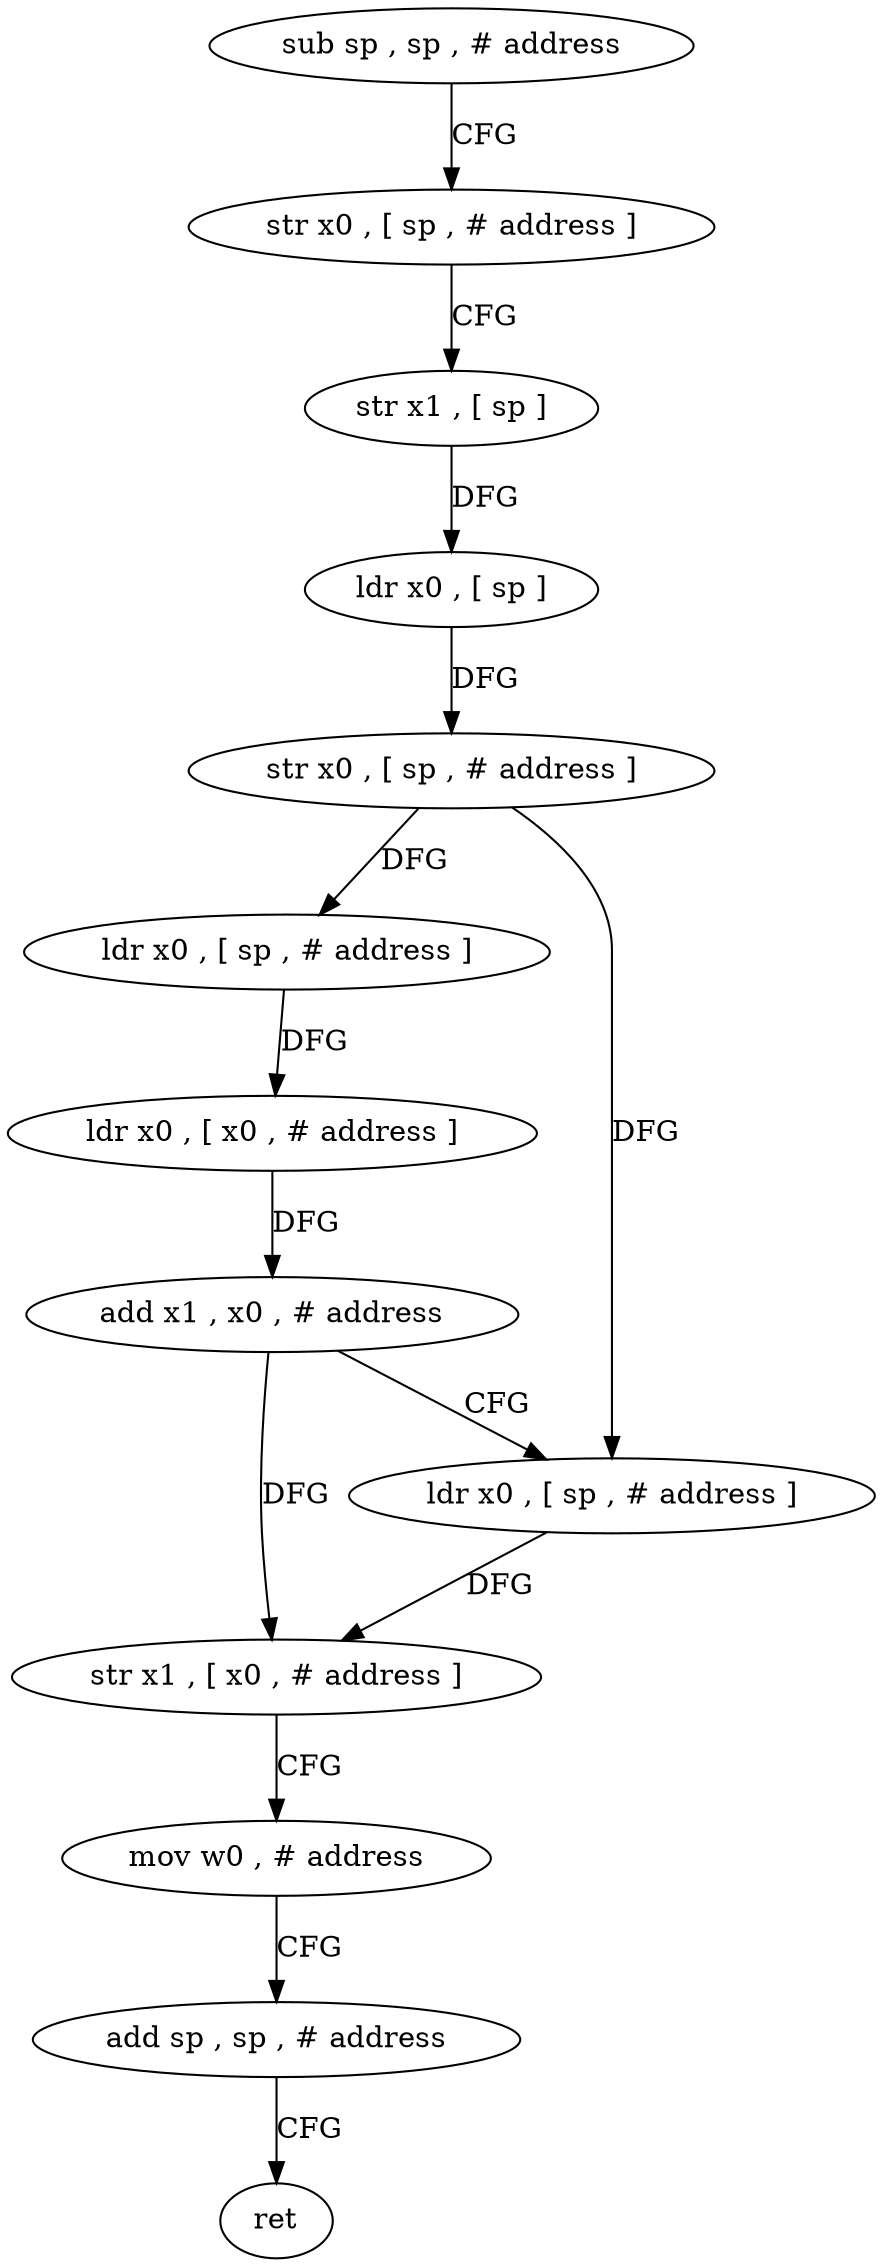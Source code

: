 digraph "func" {
"4209252" [label = "sub sp , sp , # address" ]
"4209256" [label = "str x0 , [ sp , # address ]" ]
"4209260" [label = "str x1 , [ sp ]" ]
"4209264" [label = "ldr x0 , [ sp ]" ]
"4209268" [label = "str x0 , [ sp , # address ]" ]
"4209272" [label = "ldr x0 , [ sp , # address ]" ]
"4209276" [label = "ldr x0 , [ x0 , # address ]" ]
"4209280" [label = "add x1 , x0 , # address" ]
"4209284" [label = "ldr x0 , [ sp , # address ]" ]
"4209288" [label = "str x1 , [ x0 , # address ]" ]
"4209292" [label = "mov w0 , # address" ]
"4209296" [label = "add sp , sp , # address" ]
"4209300" [label = "ret" ]
"4209252" -> "4209256" [ label = "CFG" ]
"4209256" -> "4209260" [ label = "CFG" ]
"4209260" -> "4209264" [ label = "DFG" ]
"4209264" -> "4209268" [ label = "DFG" ]
"4209268" -> "4209272" [ label = "DFG" ]
"4209268" -> "4209284" [ label = "DFG" ]
"4209272" -> "4209276" [ label = "DFG" ]
"4209276" -> "4209280" [ label = "DFG" ]
"4209280" -> "4209284" [ label = "CFG" ]
"4209280" -> "4209288" [ label = "DFG" ]
"4209284" -> "4209288" [ label = "DFG" ]
"4209288" -> "4209292" [ label = "CFG" ]
"4209292" -> "4209296" [ label = "CFG" ]
"4209296" -> "4209300" [ label = "CFG" ]
}
